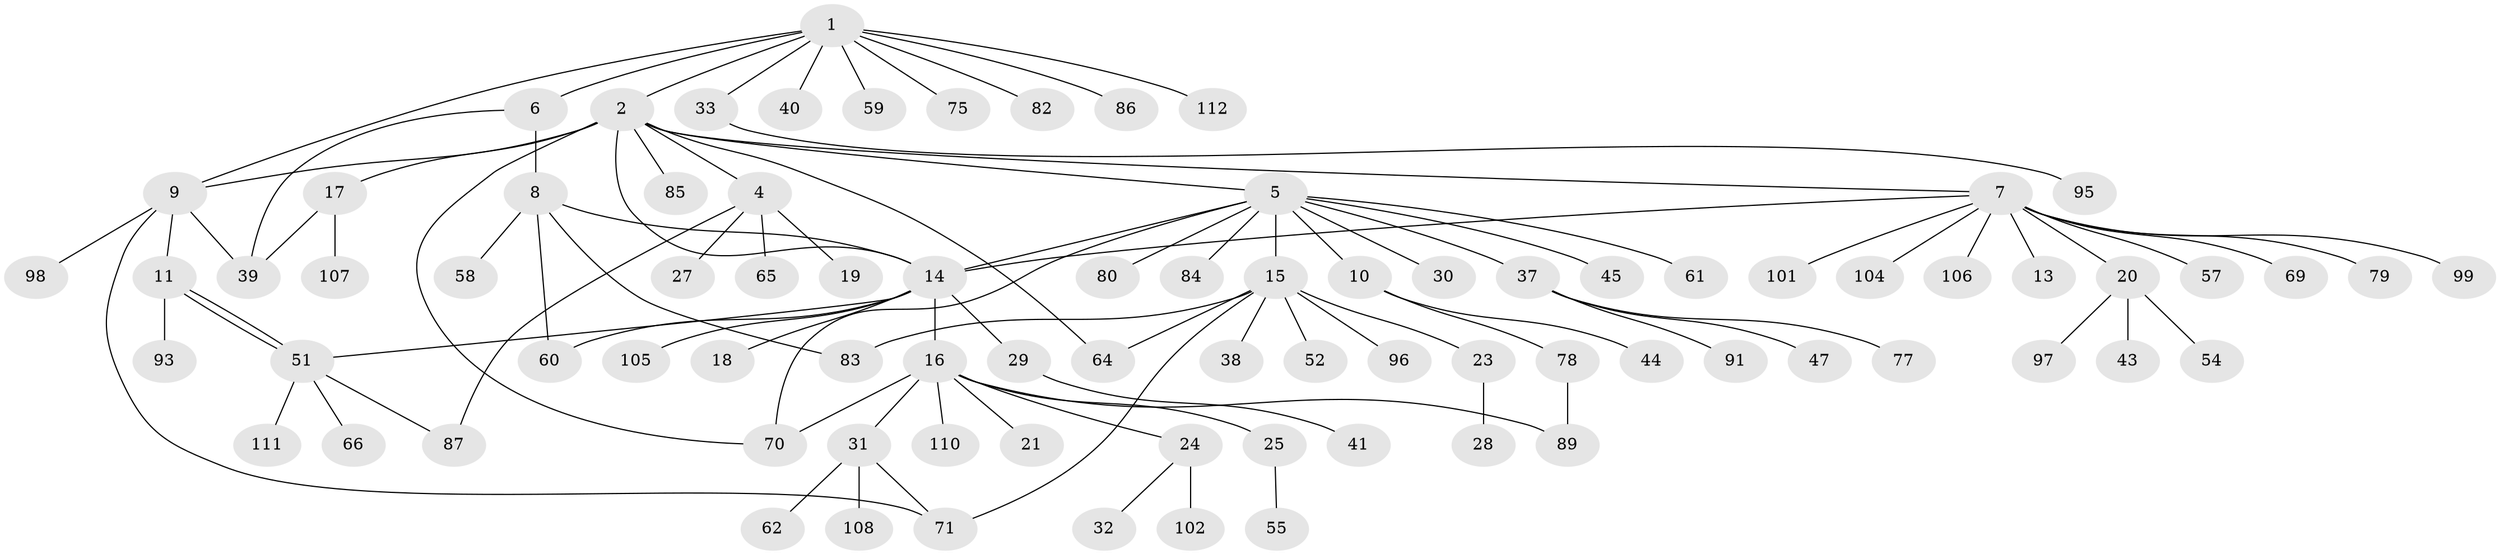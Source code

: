 // original degree distribution, {8: 0.008928571428571428, 7: 0.026785714285714284, 5: 0.026785714285714284, 4: 0.08928571428571429, 10: 0.008928571428571428, 12: 0.008928571428571428, 3: 0.0625, 2: 0.22321428571428573, 11: 0.008928571428571428, 6: 0.017857142857142856, 1: 0.5178571428571429}
// Generated by graph-tools (version 1.1) at 2025/11/02/27/25 16:11:16]
// undirected, 83 vertices, 99 edges
graph export_dot {
graph [start="1"]
  node [color=gray90,style=filled];
  1 [super="+26"];
  2 [super="+3"];
  4 [super="+12"];
  5 [super="+53"];
  6 [super="+35"];
  7 [super="+73"];
  8 [super="+36"];
  9 [super="+42"];
  10;
  11;
  13 [super="+22"];
  14 [super="+34"];
  15 [super="+50"];
  16 [super="+68"];
  17 [super="+49"];
  18;
  19;
  20 [super="+72"];
  21 [super="+109"];
  23;
  24 [super="+48"];
  25;
  27 [super="+90"];
  28 [super="+56"];
  29;
  30 [super="+63"];
  31 [super="+46"];
  32;
  33;
  37 [super="+94"];
  38;
  39 [super="+74"];
  40 [super="+103"];
  41;
  43 [super="+76"];
  44;
  45 [super="+100"];
  47;
  51 [super="+67"];
  52;
  54;
  55;
  57;
  58;
  59;
  60;
  61;
  62;
  64;
  65;
  66;
  69;
  70 [super="+81"];
  71 [super="+88"];
  75;
  77;
  78 [super="+92"];
  79;
  80;
  82;
  83;
  84;
  85;
  86;
  87;
  89;
  91;
  93;
  95;
  96;
  97;
  98;
  99;
  101;
  102;
  104;
  105;
  106;
  107;
  108;
  110;
  111;
  112;
  1 -- 2;
  1 -- 6;
  1 -- 9;
  1 -- 33;
  1 -- 59;
  1 -- 75;
  1 -- 82;
  1 -- 40;
  1 -- 112;
  1 -- 86;
  2 -- 4;
  2 -- 9;
  2 -- 14;
  2 -- 85;
  2 -- 64;
  2 -- 17;
  2 -- 5;
  2 -- 7;
  2 -- 70;
  4 -- 65;
  4 -- 87;
  4 -- 19;
  4 -- 27;
  5 -- 10;
  5 -- 15;
  5 -- 30;
  5 -- 37;
  5 -- 45;
  5 -- 61;
  5 -- 70;
  5 -- 84;
  5 -- 80;
  5 -- 14;
  6 -- 8;
  6 -- 39;
  7 -- 13;
  7 -- 20;
  7 -- 57;
  7 -- 69;
  7 -- 79;
  7 -- 99;
  7 -- 101;
  7 -- 104;
  7 -- 106;
  7 -- 14;
  8 -- 14;
  8 -- 58;
  8 -- 83;
  8 -- 60;
  9 -- 11;
  9 -- 71;
  9 -- 98;
  9 -- 39;
  10 -- 44;
  10 -- 78;
  11 -- 51;
  11 -- 51;
  11 -- 93;
  14 -- 16 [weight=2];
  14 -- 18;
  14 -- 29;
  14 -- 60;
  14 -- 105;
  14 -- 51;
  15 -- 23;
  15 -- 38;
  15 -- 71;
  15 -- 96;
  15 -- 64;
  15 -- 83;
  15 -- 52;
  16 -- 21;
  16 -- 24;
  16 -- 25;
  16 -- 31;
  16 -- 89;
  16 -- 70;
  16 -- 110;
  17 -- 107;
  17 -- 39;
  20 -- 43;
  20 -- 54;
  20 -- 97;
  23 -- 28;
  24 -- 32;
  24 -- 102;
  25 -- 55;
  29 -- 41;
  31 -- 108;
  31 -- 71;
  31 -- 62;
  33 -- 95;
  37 -- 47;
  37 -- 77;
  37 -- 91;
  51 -- 66;
  51 -- 87;
  51 -- 111;
  78 -- 89;
}
